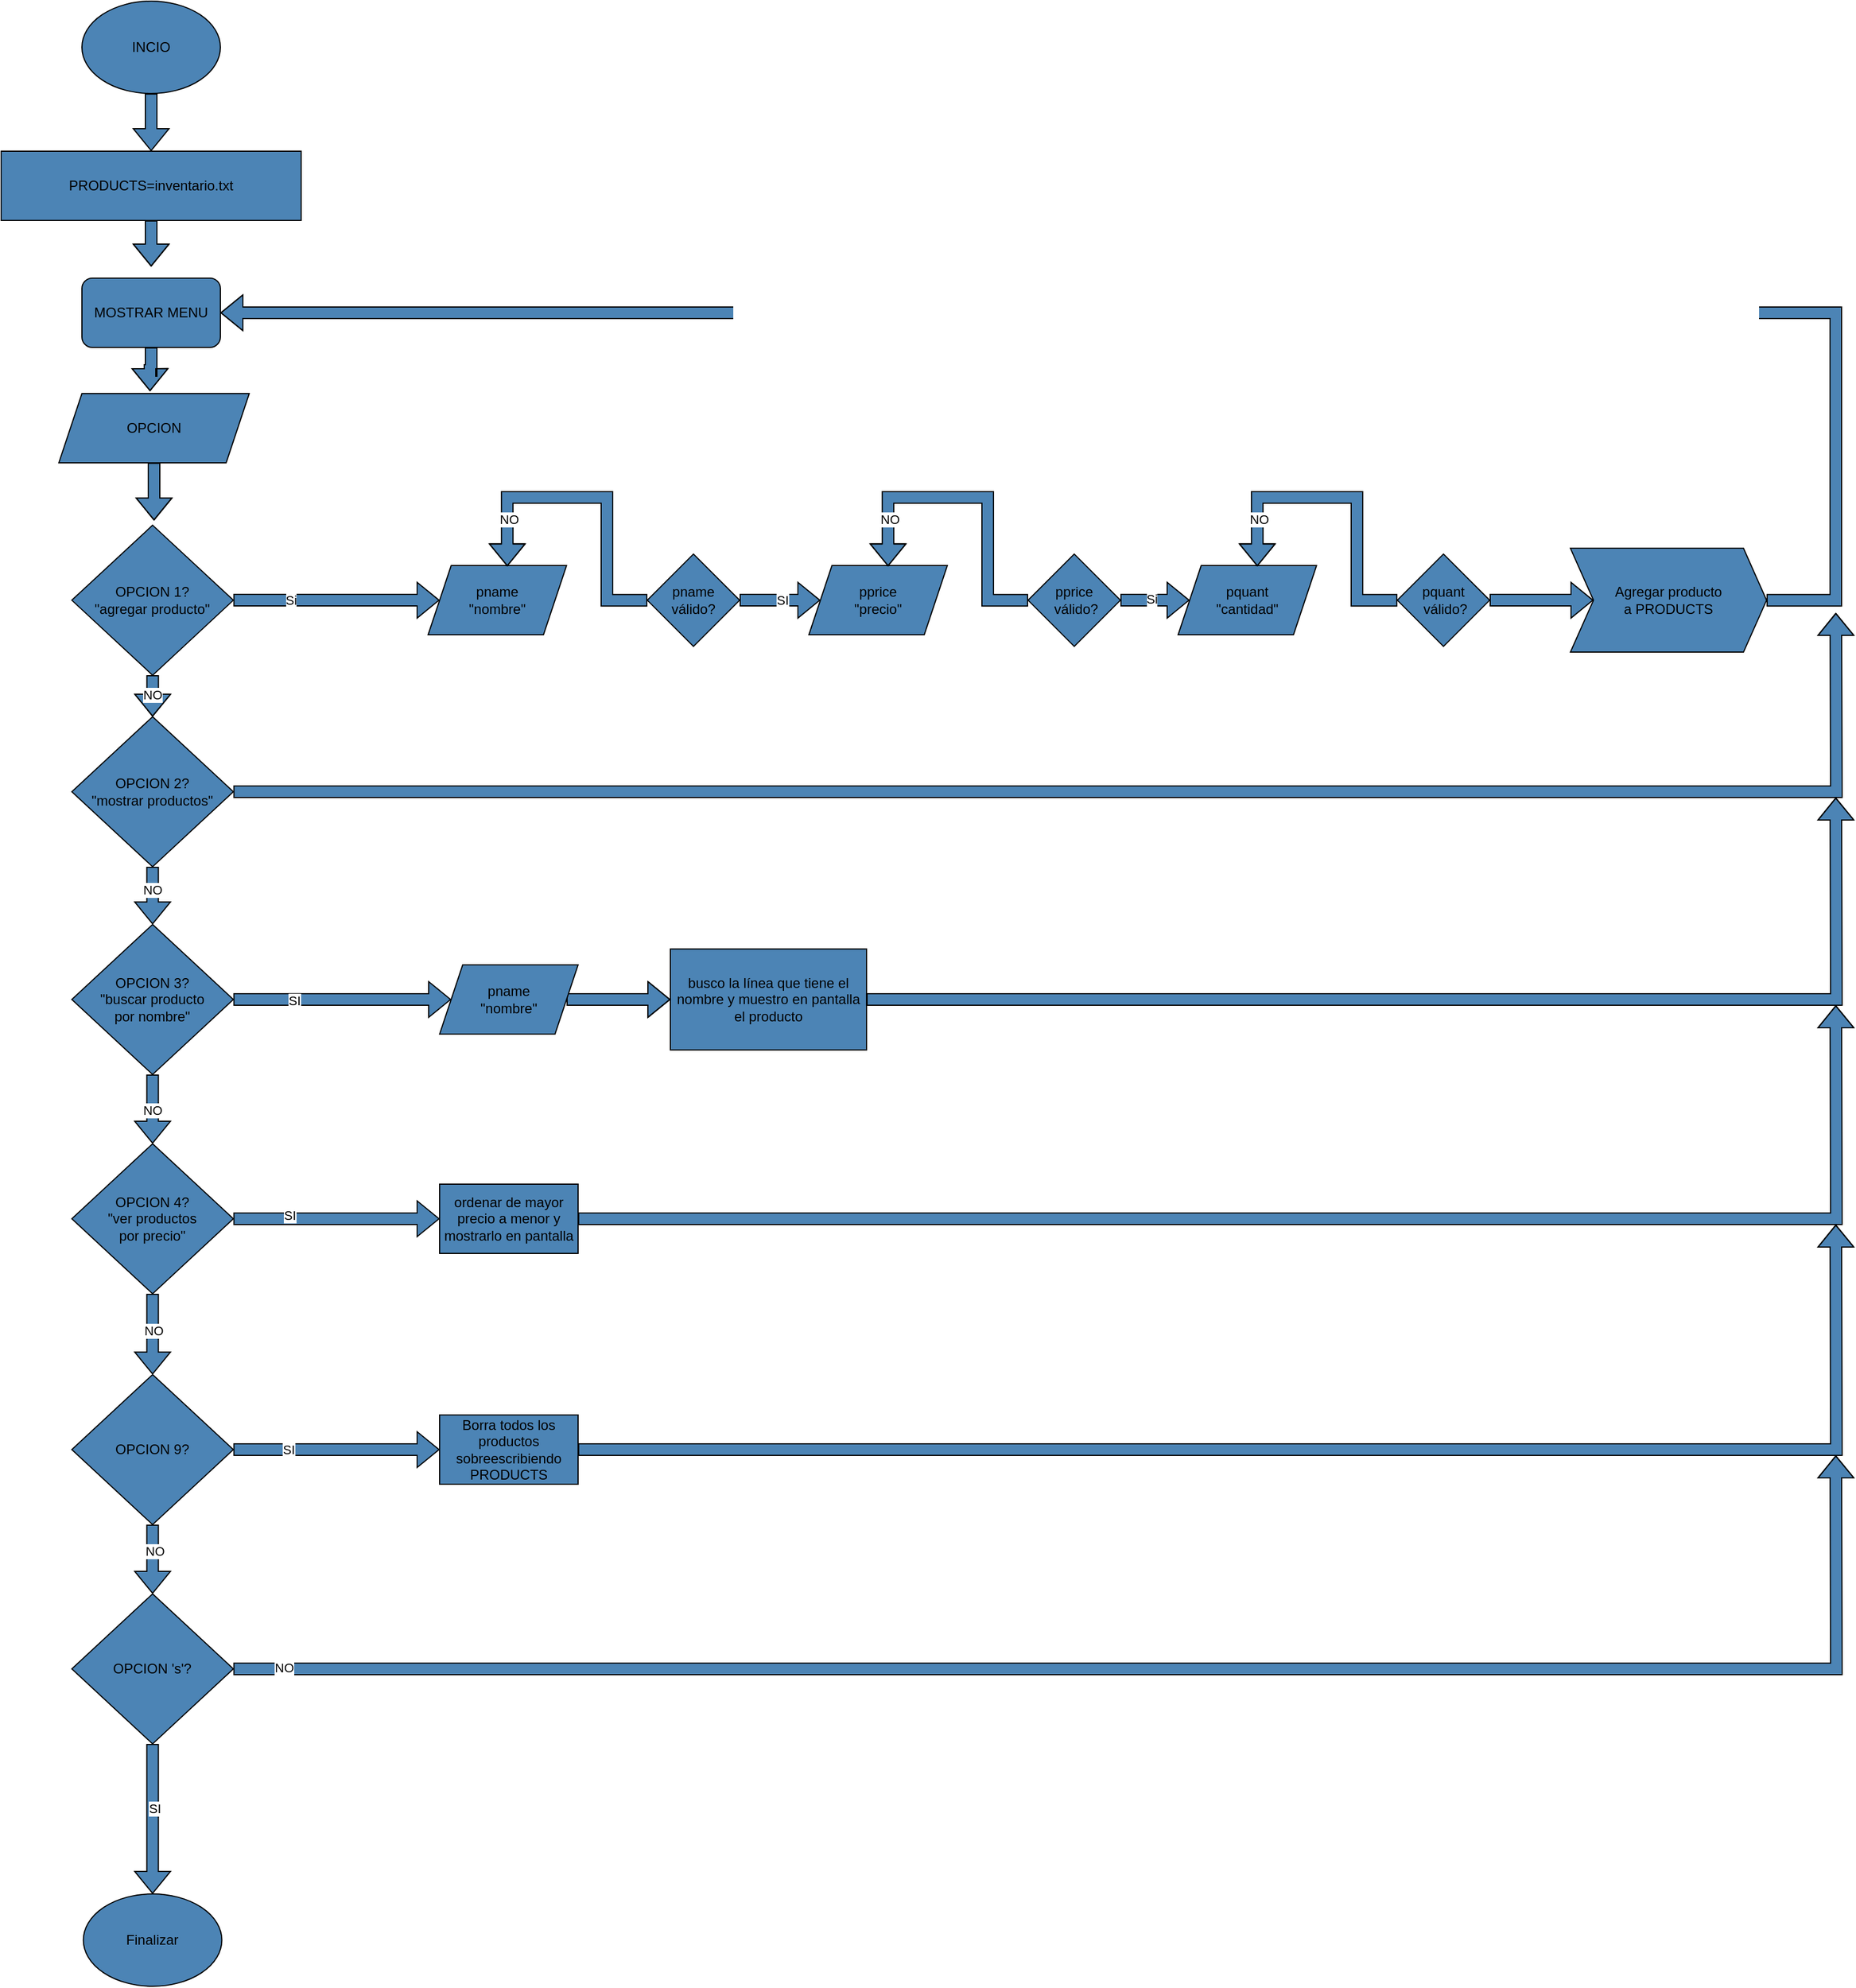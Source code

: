 <mxfile version="24.7.14">
  <diagram name="Página-1" id="HWcggl-pUZ7EsL2peBfC">
    <mxGraphModel dx="4200" dy="2436" grid="1" gridSize="10" guides="1" tooltips="1" connect="1" arrows="1" fold="1" page="1" pageScale="1" pageWidth="827" pageHeight="1169" math="0" shadow="0">
      <root>
        <mxCell id="0" />
        <mxCell id="1" parent="0" />
        <mxCell id="cVZkR7yWbbvgz_Vv2wZ--47" style="edgeStyle=orthogonalEdgeStyle;rounded=0;orthogonalLoop=1;jettySize=auto;html=1;entryX=0.5;entryY=0;entryDx=0;entryDy=0;shape=flexArrow;fillColor=#4C84B5;strokeColor=#000000;" edge="1" parent="1" source="cVZkR7yWbbvgz_Vv2wZ--1" target="cVZkR7yWbbvgz_Vv2wZ--2">
          <mxGeometry relative="1" as="geometry" />
        </mxCell>
        <mxCell id="cVZkR7yWbbvgz_Vv2wZ--1" value="INCIO" style="ellipse;whiteSpace=wrap;html=1;fillColor=#4C84B5;strokeColor=#000000;" vertex="1" parent="1">
          <mxGeometry x="610" y="280" width="120" height="80" as="geometry" />
        </mxCell>
        <mxCell id="cVZkR7yWbbvgz_Vv2wZ--48" style="edgeStyle=orthogonalEdgeStyle;rounded=0;orthogonalLoop=1;jettySize=auto;html=1;shape=flexArrow;fillColor=#4C84B5;strokeColor=#000000;" edge="1" parent="1" source="cVZkR7yWbbvgz_Vv2wZ--2">
          <mxGeometry relative="1" as="geometry">
            <mxPoint x="670" y="510" as="targetPoint" />
          </mxGeometry>
        </mxCell>
        <mxCell id="cVZkR7yWbbvgz_Vv2wZ--2" value="PRODUCTS=inventario.txt" style="rounded=0;whiteSpace=wrap;html=1;fillColor=#4C84B5;strokeColor=#000000;" vertex="1" parent="1">
          <mxGeometry x="540" y="410" width="260" height="60" as="geometry" />
        </mxCell>
        <mxCell id="cVZkR7yWbbvgz_Vv2wZ--4" value="MOSTRAR MENU" style="rounded=1;whiteSpace=wrap;html=1;fillColor=#4C84B5;strokeColor=#000000;" vertex="1" parent="1">
          <mxGeometry x="610" y="520" width="120" height="60" as="geometry" />
        </mxCell>
        <mxCell id="cVZkR7yWbbvgz_Vv2wZ--66" style="edgeStyle=orthogonalEdgeStyle;rounded=0;orthogonalLoop=1;jettySize=auto;html=1;shape=flexArrow;fillColor=#4C84B5;strokeColor=#000000;" edge="1" parent="1" source="cVZkR7yWbbvgz_Vv2wZ--5">
          <mxGeometry relative="1" as="geometry">
            <mxPoint x="672.5" y="730" as="targetPoint" />
          </mxGeometry>
        </mxCell>
        <mxCell id="cVZkR7yWbbvgz_Vv2wZ--5" value="OPCION" style="shape=parallelogram;perimeter=parallelogramPerimeter;whiteSpace=wrap;html=1;fixedSize=1;fillColor=#4C84B5;strokeColor=#000000;" vertex="1" parent="1">
          <mxGeometry x="590" y="620" width="165" height="60" as="geometry" />
        </mxCell>
        <mxCell id="cVZkR7yWbbvgz_Vv2wZ--46" style="edgeStyle=orthogonalEdgeStyle;rounded=0;orthogonalLoop=1;jettySize=auto;html=1;entryX=0;entryY=0.5;entryDx=0;entryDy=0;shape=flexArrow;fillColor=#4C84B5;strokeColor=#000000;" edge="1" parent="1" source="cVZkR7yWbbvgz_Vv2wZ--6" target="cVZkR7yWbbvgz_Vv2wZ--14">
          <mxGeometry relative="1" as="geometry" />
        </mxCell>
        <mxCell id="cVZkR7yWbbvgz_Vv2wZ--67" value="Si" style="edgeLabel;html=1;align=center;verticalAlign=middle;resizable=0;points=[];fillColor=#4C84B5;strokeColor=#000000;" vertex="1" connectable="0" parent="cVZkR7yWbbvgz_Vv2wZ--46">
          <mxGeometry x="-0.53" y="-1" relative="1" as="geometry">
            <mxPoint x="7" y="-1" as="offset" />
          </mxGeometry>
        </mxCell>
        <mxCell id="cVZkR7yWbbvgz_Vv2wZ--68" style="edgeStyle=orthogonalEdgeStyle;rounded=0;orthogonalLoop=1;jettySize=auto;html=1;entryX=0.5;entryY=0;entryDx=0;entryDy=0;shape=flexArrow;fillColor=#4C84B5;strokeColor=#000000;" edge="1" parent="1" source="cVZkR7yWbbvgz_Vv2wZ--6" target="cVZkR7yWbbvgz_Vv2wZ--7">
          <mxGeometry relative="1" as="geometry" />
        </mxCell>
        <mxCell id="cVZkR7yWbbvgz_Vv2wZ--70" value="NO" style="edgeLabel;html=1;align=center;verticalAlign=middle;resizable=0;points=[];fillColor=#4C84B5;strokeColor=#000000;" vertex="1" connectable="0" parent="cVZkR7yWbbvgz_Vv2wZ--68">
          <mxGeometry x="-0.717" y="-1" relative="1" as="geometry">
            <mxPoint y="10" as="offset" />
          </mxGeometry>
        </mxCell>
        <mxCell id="cVZkR7yWbbvgz_Vv2wZ--6" value="OPCION 1?&lt;br&gt;&quot;agregar producto&quot;" style="rhombus;whiteSpace=wrap;html=1;fillColor=#4C84B5;strokeColor=#000000;" vertex="1" parent="1">
          <mxGeometry x="601.25" y="734.06" width="140" height="130" as="geometry" />
        </mxCell>
        <mxCell id="cVZkR7yWbbvgz_Vv2wZ--71" style="edgeStyle=orthogonalEdgeStyle;rounded=0;orthogonalLoop=1;jettySize=auto;html=1;entryX=0.5;entryY=0;entryDx=0;entryDy=0;shape=flexArrow;fillColor=#4C84B5;strokeColor=#000000;" edge="1" parent="1" source="cVZkR7yWbbvgz_Vv2wZ--7" target="cVZkR7yWbbvgz_Vv2wZ--8">
          <mxGeometry relative="1" as="geometry" />
        </mxCell>
        <mxCell id="cVZkR7yWbbvgz_Vv2wZ--72" value="NO" style="edgeLabel;html=1;align=center;verticalAlign=middle;resizable=0;points=[];fillColor=#4C84B5;strokeColor=#000000;" vertex="1" connectable="0" parent="cVZkR7yWbbvgz_Vv2wZ--71">
          <mxGeometry x="-0.476" y="-2" relative="1" as="geometry">
            <mxPoint x="1" y="7" as="offset" />
          </mxGeometry>
        </mxCell>
        <mxCell id="cVZkR7yWbbvgz_Vv2wZ--82" style="edgeStyle=orthogonalEdgeStyle;rounded=0;orthogonalLoop=1;jettySize=auto;html=1;shape=flexArrow;fillColor=#4C84B5;strokeColor=#000000;" edge="1" parent="1" source="cVZkR7yWbbvgz_Vv2wZ--7">
          <mxGeometry relative="1" as="geometry">
            <mxPoint x="2130" y="810" as="targetPoint" />
          </mxGeometry>
        </mxCell>
        <mxCell id="cVZkR7yWbbvgz_Vv2wZ--7" value="OPCION 2?&lt;br&gt;&quot;mostrar productos&quot;" style="rhombus;whiteSpace=wrap;html=1;fillColor=#4C84B5;strokeColor=#000000;" vertex="1" parent="1">
          <mxGeometry x="601.25" y="900" width="140" height="130" as="geometry" />
        </mxCell>
        <mxCell id="cVZkR7yWbbvgz_Vv2wZ--58" style="edgeStyle=orthogonalEdgeStyle;rounded=0;orthogonalLoop=1;jettySize=auto;html=1;entryX=0;entryY=0.5;entryDx=0;entryDy=0;shape=flexArrow;fillColor=#4C84B5;strokeColor=#000000;" edge="1" parent="1" source="cVZkR7yWbbvgz_Vv2wZ--8" target="cVZkR7yWbbvgz_Vv2wZ--57">
          <mxGeometry relative="1" as="geometry" />
        </mxCell>
        <mxCell id="cVZkR7yWbbvgz_Vv2wZ--73" value="SI" style="edgeLabel;html=1;align=center;verticalAlign=middle;resizable=0;points=[];fillColor=#4C84B5;strokeColor=#000000;" vertex="1" connectable="0" parent="cVZkR7yWbbvgz_Vv2wZ--58">
          <mxGeometry x="-0.448" y="-1" relative="1" as="geometry">
            <mxPoint as="offset" />
          </mxGeometry>
        </mxCell>
        <mxCell id="cVZkR7yWbbvgz_Vv2wZ--74" style="edgeStyle=orthogonalEdgeStyle;rounded=0;orthogonalLoop=1;jettySize=auto;html=1;entryX=0.5;entryY=0;entryDx=0;entryDy=0;shape=flexArrow;fillColor=#4C84B5;strokeColor=#000000;" edge="1" parent="1" source="cVZkR7yWbbvgz_Vv2wZ--8" target="cVZkR7yWbbvgz_Vv2wZ--9">
          <mxGeometry relative="1" as="geometry" />
        </mxCell>
        <mxCell id="cVZkR7yWbbvgz_Vv2wZ--75" value="NO" style="edgeLabel;html=1;align=center;verticalAlign=middle;resizable=0;points=[];fillColor=#4C84B5;strokeColor=#000000;" vertex="1" connectable="0" parent="cVZkR7yWbbvgz_Vv2wZ--74">
          <mxGeometry x="-0.841" y="-1" relative="1" as="geometry">
            <mxPoint y="26" as="offset" />
          </mxGeometry>
        </mxCell>
        <mxCell id="cVZkR7yWbbvgz_Vv2wZ--8" value="OPCION 3?&lt;br&gt;&quot;buscar producto&lt;br&gt;por nombre&quot;" style="rhombus;whiteSpace=wrap;html=1;fillColor=#4C84B5;strokeColor=#000000;" vertex="1" parent="1">
          <mxGeometry x="601.25" y="1080" width="140" height="130" as="geometry" />
        </mxCell>
        <mxCell id="cVZkR7yWbbvgz_Vv2wZ--77" value="" style="edgeStyle=orthogonalEdgeStyle;rounded=0;orthogonalLoop=1;jettySize=auto;html=1;shape=flexArrow;fillColor=#4C84B5;strokeColor=#000000;" edge="1" parent="1" source="cVZkR7yWbbvgz_Vv2wZ--9" target="cVZkR7yWbbvgz_Vv2wZ--76">
          <mxGeometry relative="1" as="geometry" />
        </mxCell>
        <mxCell id="cVZkR7yWbbvgz_Vv2wZ--78" value="SI" style="edgeLabel;html=1;align=center;verticalAlign=middle;resizable=0;points=[];fillColor=#4C84B5;strokeColor=#000000;" vertex="1" connectable="0" parent="cVZkR7yWbbvgz_Vv2wZ--77">
          <mxGeometry x="-0.461" y="3" relative="1" as="geometry">
            <mxPoint as="offset" />
          </mxGeometry>
        </mxCell>
        <mxCell id="cVZkR7yWbbvgz_Vv2wZ--84" style="edgeStyle=orthogonalEdgeStyle;rounded=0;orthogonalLoop=1;jettySize=auto;html=1;entryX=0.5;entryY=0;entryDx=0;entryDy=0;shape=flexArrow;fillColor=#4C84B5;strokeColor=#000000;" edge="1" parent="1" source="cVZkR7yWbbvgz_Vv2wZ--9" target="cVZkR7yWbbvgz_Vv2wZ--10">
          <mxGeometry relative="1" as="geometry" />
        </mxCell>
        <mxCell id="cVZkR7yWbbvgz_Vv2wZ--85" value="NO" style="edgeLabel;html=1;align=center;verticalAlign=middle;resizable=0;points=[];fillColor=#4C84B5;strokeColor=#000000;" vertex="1" connectable="0" parent="cVZkR7yWbbvgz_Vv2wZ--84">
          <mxGeometry x="-0.099" relative="1" as="geometry">
            <mxPoint as="offset" />
          </mxGeometry>
        </mxCell>
        <mxCell id="cVZkR7yWbbvgz_Vv2wZ--9" value="OPCION 4?&lt;br&gt;&quot;ver productos&lt;br&gt;por precio&quot;" style="rhombus;whiteSpace=wrap;html=1;fillColor=#4C84B5;strokeColor=#000000;" vertex="1" parent="1">
          <mxGeometry x="601.25" y="1270" width="140" height="130" as="geometry" />
        </mxCell>
        <mxCell id="cVZkR7yWbbvgz_Vv2wZ--87" value="" style="edgeStyle=orthogonalEdgeStyle;rounded=0;orthogonalLoop=1;jettySize=auto;html=1;shape=flexArrow;fillColor=#4C84B5;strokeColor=#000000;" edge="1" parent="1" source="cVZkR7yWbbvgz_Vv2wZ--10" target="cVZkR7yWbbvgz_Vv2wZ--86">
          <mxGeometry relative="1" as="geometry" />
        </mxCell>
        <mxCell id="cVZkR7yWbbvgz_Vv2wZ--88" value="SI" style="edgeLabel;html=1;align=center;verticalAlign=middle;resizable=0;points=[];fillColor=#4C84B5;strokeColor=#000000;" vertex="1" connectable="0" parent="cVZkR7yWbbvgz_Vv2wZ--87">
          <mxGeometry x="-0.473" relative="1" as="geometry">
            <mxPoint as="offset" />
          </mxGeometry>
        </mxCell>
        <mxCell id="cVZkR7yWbbvgz_Vv2wZ--90" style="edgeStyle=orthogonalEdgeStyle;rounded=0;orthogonalLoop=1;jettySize=auto;html=1;entryX=0.5;entryY=0;entryDx=0;entryDy=0;shape=flexArrow;fillColor=#4C84B5;strokeColor=#000000;" edge="1" parent="1" source="cVZkR7yWbbvgz_Vv2wZ--10" target="cVZkR7yWbbvgz_Vv2wZ--11">
          <mxGeometry relative="1" as="geometry" />
        </mxCell>
        <mxCell id="cVZkR7yWbbvgz_Vv2wZ--96" value="NO" style="edgeLabel;html=1;align=center;verticalAlign=middle;resizable=0;points=[];fillColor=#4C84B5;strokeColor=#000000;" vertex="1" connectable="0" parent="cVZkR7yWbbvgz_Vv2wZ--90">
          <mxGeometry x="-0.252" y="1" relative="1" as="geometry">
            <mxPoint as="offset" />
          </mxGeometry>
        </mxCell>
        <mxCell id="cVZkR7yWbbvgz_Vv2wZ--10" value="OPCION 9?" style="rhombus;whiteSpace=wrap;html=1;fillColor=#4C84B5;strokeColor=#000000;" vertex="1" parent="1">
          <mxGeometry x="601.25" y="1470" width="140" height="130" as="geometry" />
        </mxCell>
        <mxCell id="cVZkR7yWbbvgz_Vv2wZ--91" style="edgeStyle=orthogonalEdgeStyle;rounded=0;orthogonalLoop=1;jettySize=auto;html=1;shape=flexArrow;fillColor=#4C84B5;strokeColor=#000000;" edge="1" parent="1" source="cVZkR7yWbbvgz_Vv2wZ--11">
          <mxGeometry relative="1" as="geometry">
            <mxPoint x="2130" y="1540.0" as="targetPoint" />
          </mxGeometry>
        </mxCell>
        <mxCell id="cVZkR7yWbbvgz_Vv2wZ--95" value="NO" style="edgeLabel;html=1;align=center;verticalAlign=middle;resizable=0;points=[];fillColor=#4C84B5;strokeColor=#000000;" vertex="1" connectable="0" parent="cVZkR7yWbbvgz_Vv2wZ--91">
          <mxGeometry x="-0.945" y="1" relative="1" as="geometry">
            <mxPoint as="offset" />
          </mxGeometry>
        </mxCell>
        <mxCell id="cVZkR7yWbbvgz_Vv2wZ--94" style="edgeStyle=orthogonalEdgeStyle;rounded=0;orthogonalLoop=1;jettySize=auto;html=1;entryX=0.5;entryY=0;entryDx=0;entryDy=0;shape=flexArrow;fillColor=#4C84B5;strokeColor=#000000;" edge="1" parent="1" source="cVZkR7yWbbvgz_Vv2wZ--11" target="cVZkR7yWbbvgz_Vv2wZ--93">
          <mxGeometry relative="1" as="geometry" />
        </mxCell>
        <mxCell id="cVZkR7yWbbvgz_Vv2wZ--97" value="SI" style="edgeLabel;html=1;align=center;verticalAlign=middle;resizable=0;points=[];fillColor=#4C84B5;strokeColor=#000000;" vertex="1" connectable="0" parent="cVZkR7yWbbvgz_Vv2wZ--94">
          <mxGeometry x="-0.149" y="1" relative="1" as="geometry">
            <mxPoint as="offset" />
          </mxGeometry>
        </mxCell>
        <mxCell id="cVZkR7yWbbvgz_Vv2wZ--11" value="OPCION &#39;s&#39;?" style="rhombus;whiteSpace=wrap;html=1;fillColor=#4C84B5;strokeColor=#000000;" vertex="1" parent="1">
          <mxGeometry x="601.25" y="1660" width="140" height="130" as="geometry" />
        </mxCell>
        <mxCell id="cVZkR7yWbbvgz_Vv2wZ--14" value="pname&lt;br&gt;&quot;nombre&quot;" style="shape=parallelogram;perimeter=parallelogramPerimeter;whiteSpace=wrap;html=1;fixedSize=1;fillColor=#4C84B5;strokeColor=#000000;" vertex="1" parent="1">
          <mxGeometry x="910" y="769.06" width="120" height="60" as="geometry" />
        </mxCell>
        <mxCell id="cVZkR7yWbbvgz_Vv2wZ--18" style="edgeStyle=orthogonalEdgeStyle;rounded=0;orthogonalLoop=1;jettySize=auto;html=1;entryX=0.572;entryY=0.011;entryDx=0;entryDy=0;entryPerimeter=0;shape=flexArrow;fillColor=#4C84B5;strokeColor=#000000;" edge="1" parent="1" source="cVZkR7yWbbvgz_Vv2wZ--16" target="cVZkR7yWbbvgz_Vv2wZ--14">
          <mxGeometry relative="1" as="geometry">
            <mxPoint x="1140" y="684.06" as="targetPoint" />
            <Array as="points">
              <mxPoint x="1065" y="799" />
              <mxPoint x="1065" y="710" />
              <mxPoint x="979" y="710" />
            </Array>
          </mxGeometry>
        </mxCell>
        <mxCell id="cVZkR7yWbbvgz_Vv2wZ--19" value="NO" style="edgeLabel;html=1;align=center;verticalAlign=middle;resizable=0;points=[];fillColor=#4C84B5;strokeColor=#000000;" vertex="1" connectable="0" parent="cVZkR7yWbbvgz_Vv2wZ--18">
          <mxGeometry x="0.698" y="1" relative="1" as="geometry">
            <mxPoint as="offset" />
          </mxGeometry>
        </mxCell>
        <mxCell id="cVZkR7yWbbvgz_Vv2wZ--39" style="edgeStyle=orthogonalEdgeStyle;rounded=0;orthogonalLoop=1;jettySize=auto;html=1;shape=flexArrow;fillColor=#4C84B5;strokeColor=#000000;" edge="1" parent="1" source="cVZkR7yWbbvgz_Vv2wZ--16" target="cVZkR7yWbbvgz_Vv2wZ--31">
          <mxGeometry relative="1" as="geometry" />
        </mxCell>
        <mxCell id="cVZkR7yWbbvgz_Vv2wZ--42" value="SI" style="edgeLabel;html=1;align=center;verticalAlign=middle;resizable=0;points=[];fillColor=#4C84B5;strokeColor=#000000;" vertex="1" connectable="0" parent="cVZkR7yWbbvgz_Vv2wZ--39">
          <mxGeometry x="0.057" relative="1" as="geometry">
            <mxPoint as="offset" />
          </mxGeometry>
        </mxCell>
        <mxCell id="cVZkR7yWbbvgz_Vv2wZ--16" value="pname válido?" style="rhombus;whiteSpace=wrap;html=1;fillColor=#4C84B5;strokeColor=#000000;" vertex="1" parent="1">
          <mxGeometry x="1100" y="759.06" width="80" height="80" as="geometry" />
        </mxCell>
        <mxCell id="cVZkR7yWbbvgz_Vv2wZ--31" value="pprice&lt;br&gt;&quot;precio&quot;" style="shape=parallelogram;perimeter=parallelogramPerimeter;whiteSpace=wrap;html=1;fixedSize=1;fillColor=#4C84B5;strokeColor=#000000;" vertex="1" parent="1">
          <mxGeometry x="1240" y="769.06" width="120" height="60" as="geometry" />
        </mxCell>
        <mxCell id="cVZkR7yWbbvgz_Vv2wZ--32" style="edgeStyle=orthogonalEdgeStyle;rounded=0;orthogonalLoop=1;jettySize=auto;html=1;entryX=0.572;entryY=0.011;entryDx=0;entryDy=0;entryPerimeter=0;shape=flexArrow;fillColor=#4C84B5;strokeColor=#000000;" edge="1" source="cVZkR7yWbbvgz_Vv2wZ--34" target="cVZkR7yWbbvgz_Vv2wZ--31" parent="1">
          <mxGeometry relative="1" as="geometry">
            <mxPoint x="1470" y="684.06" as="targetPoint" />
            <Array as="points">
              <mxPoint x="1395" y="799" />
              <mxPoint x="1395" y="710" />
              <mxPoint x="1309" y="710" />
            </Array>
          </mxGeometry>
        </mxCell>
        <mxCell id="cVZkR7yWbbvgz_Vv2wZ--33" value="NO" style="edgeLabel;html=1;align=center;verticalAlign=middle;resizable=0;points=[];fillColor=#4C84B5;strokeColor=#000000;" vertex="1" connectable="0" parent="cVZkR7yWbbvgz_Vv2wZ--32">
          <mxGeometry x="0.698" y="1" relative="1" as="geometry">
            <mxPoint as="offset" />
          </mxGeometry>
        </mxCell>
        <mxCell id="cVZkR7yWbbvgz_Vv2wZ--41" style="edgeStyle=orthogonalEdgeStyle;rounded=0;orthogonalLoop=1;jettySize=auto;html=1;shape=flexArrow;fillColor=#4C84B5;strokeColor=#000000;" edge="1" parent="1" source="cVZkR7yWbbvgz_Vv2wZ--34" target="cVZkR7yWbbvgz_Vv2wZ--35">
          <mxGeometry relative="1" as="geometry" />
        </mxCell>
        <mxCell id="cVZkR7yWbbvgz_Vv2wZ--43" value="Si" style="edgeLabel;html=1;align=center;verticalAlign=middle;resizable=0;points=[];fillColor=#4C84B5;strokeColor=#000000;" vertex="1" connectable="0" parent="cVZkR7yWbbvgz_Vv2wZ--41">
          <mxGeometry x="-0.1" y="1" relative="1" as="geometry">
            <mxPoint as="offset" />
          </mxGeometry>
        </mxCell>
        <mxCell id="cVZkR7yWbbvgz_Vv2wZ--34" value="pprice&lt;br&gt;&amp;nbsp;válido?" style="rhombus;whiteSpace=wrap;html=1;fillColor=#4C84B5;strokeColor=#000000;" vertex="1" parent="1">
          <mxGeometry x="1430" y="759.06" width="80" height="80" as="geometry" />
        </mxCell>
        <mxCell id="cVZkR7yWbbvgz_Vv2wZ--35" value="pquant&lt;br&gt;&quot;cantidad&quot;" style="shape=parallelogram;perimeter=parallelogramPerimeter;whiteSpace=wrap;html=1;fixedSize=1;fillColor=#4C84B5;strokeColor=#000000;" vertex="1" parent="1">
          <mxGeometry x="1560" y="769.06" width="120" height="60" as="geometry" />
        </mxCell>
        <mxCell id="cVZkR7yWbbvgz_Vv2wZ--36" style="edgeStyle=orthogonalEdgeStyle;rounded=0;orthogonalLoop=1;jettySize=auto;html=1;entryX=0.572;entryY=0.011;entryDx=0;entryDy=0;entryPerimeter=0;shape=flexArrow;fillColor=#4C84B5;strokeColor=#000000;" edge="1" source="cVZkR7yWbbvgz_Vv2wZ--38" target="cVZkR7yWbbvgz_Vv2wZ--35" parent="1">
          <mxGeometry relative="1" as="geometry">
            <mxPoint x="1790" y="684.06" as="targetPoint" />
            <Array as="points">
              <mxPoint x="1715" y="799" />
              <mxPoint x="1715" y="710" />
              <mxPoint x="1629" y="710" />
            </Array>
          </mxGeometry>
        </mxCell>
        <mxCell id="cVZkR7yWbbvgz_Vv2wZ--37" value="NO" style="edgeLabel;html=1;align=center;verticalAlign=middle;resizable=0;points=[];fillColor=#4C84B5;strokeColor=#000000;" vertex="1" connectable="0" parent="cVZkR7yWbbvgz_Vv2wZ--36">
          <mxGeometry x="0.698" y="1" relative="1" as="geometry">
            <mxPoint as="offset" />
          </mxGeometry>
        </mxCell>
        <mxCell id="cVZkR7yWbbvgz_Vv2wZ--52" style="edgeStyle=orthogonalEdgeStyle;rounded=0;orthogonalLoop=1;jettySize=auto;html=1;shape=flexArrow;fillColor=#4C84B5;strokeColor=#000000;" edge="1" parent="1" source="cVZkR7yWbbvgz_Vv2wZ--38" target="cVZkR7yWbbvgz_Vv2wZ--44">
          <mxGeometry relative="1" as="geometry" />
        </mxCell>
        <mxCell id="cVZkR7yWbbvgz_Vv2wZ--38" value="pquant&lt;br&gt;&amp;nbsp;válido?" style="rhombus;whiteSpace=wrap;html=1;fillColor=#4C84B5;strokeColor=#000000;" vertex="1" parent="1">
          <mxGeometry x="1750" y="759.06" width="80" height="80" as="geometry" />
        </mxCell>
        <mxCell id="cVZkR7yWbbvgz_Vv2wZ--98" style="edgeStyle=orthogonalEdgeStyle;rounded=0;orthogonalLoop=1;jettySize=auto;html=1;entryX=1;entryY=0.5;entryDx=0;entryDy=0;shape=flexArrow;fillColor=#4C84B5;strokeColor=#000000;" edge="1" parent="1" source="cVZkR7yWbbvgz_Vv2wZ--44" target="cVZkR7yWbbvgz_Vv2wZ--4">
          <mxGeometry relative="1" as="geometry">
            <Array as="points">
              <mxPoint x="2130" y="799" />
              <mxPoint x="2130" y="550" />
            </Array>
          </mxGeometry>
        </mxCell>
        <mxCell id="cVZkR7yWbbvgz_Vv2wZ--44" value="Agregar producto&lt;br&gt;a PRODUCTS" style="shape=step;perimeter=stepPerimeter;whiteSpace=wrap;html=1;fixedSize=1;fillColor=#4C84B5;strokeColor=#000000;" vertex="1" parent="1">
          <mxGeometry x="1900" y="754.06" width="170" height="90" as="geometry" />
        </mxCell>
        <mxCell id="cVZkR7yWbbvgz_Vv2wZ--50" style="edgeStyle=orthogonalEdgeStyle;rounded=0;orthogonalLoop=1;jettySize=auto;html=1;entryX=0.479;entryY=-0.034;entryDx=0;entryDy=0;entryPerimeter=0;shape=flexArrow;fillColor=#4C84B5;strokeColor=#000000;" edge="1" parent="1" source="cVZkR7yWbbvgz_Vv2wZ--4" target="cVZkR7yWbbvgz_Vv2wZ--5">
          <mxGeometry relative="1" as="geometry" />
        </mxCell>
        <mxCell id="cVZkR7yWbbvgz_Vv2wZ--60" value="" style="edgeStyle=orthogonalEdgeStyle;rounded=0;orthogonalLoop=1;jettySize=auto;html=1;shape=flexArrow;fillColor=#4C84B5;strokeColor=#000000;" edge="1" parent="1" source="cVZkR7yWbbvgz_Vv2wZ--57" target="cVZkR7yWbbvgz_Vv2wZ--59">
          <mxGeometry relative="1" as="geometry" />
        </mxCell>
        <mxCell id="cVZkR7yWbbvgz_Vv2wZ--57" value="pname&lt;br&gt;&quot;nombre&quot;" style="shape=parallelogram;perimeter=parallelogramPerimeter;whiteSpace=wrap;html=1;fixedSize=1;fillColor=#4C84B5;strokeColor=#000000;" vertex="1" parent="1">
          <mxGeometry x="920" y="1115" width="120" height="60" as="geometry" />
        </mxCell>
        <mxCell id="cVZkR7yWbbvgz_Vv2wZ--83" style="edgeStyle=orthogonalEdgeStyle;rounded=0;orthogonalLoop=1;jettySize=auto;html=1;shape=flexArrow;fillColor=#4C84B5;strokeColor=#000000;" edge="1" parent="1" source="cVZkR7yWbbvgz_Vv2wZ--59">
          <mxGeometry relative="1" as="geometry">
            <mxPoint x="2130" y="970" as="targetPoint" />
          </mxGeometry>
        </mxCell>
        <mxCell id="cVZkR7yWbbvgz_Vv2wZ--59" value="busco la línea que tiene el nombre y muestro en pantalla el producto" style="whiteSpace=wrap;html=1;fillColor=#4C84B5;strokeColor=#000000;" vertex="1" parent="1">
          <mxGeometry x="1120" y="1101.25" width="170" height="87.5" as="geometry" />
        </mxCell>
        <mxCell id="cVZkR7yWbbvgz_Vv2wZ--81" style="edgeStyle=orthogonalEdgeStyle;rounded=0;orthogonalLoop=1;jettySize=auto;html=1;shape=flexArrow;fillColor=#4C84B5;strokeColor=#000000;" edge="1" parent="1" source="cVZkR7yWbbvgz_Vv2wZ--76">
          <mxGeometry relative="1" as="geometry">
            <mxPoint x="2130" y="1150" as="targetPoint" />
          </mxGeometry>
        </mxCell>
        <mxCell id="cVZkR7yWbbvgz_Vv2wZ--76" value="ordenar de mayor precio a menor y mostrarlo en pantalla" style="whiteSpace=wrap;html=1;fillColor=#4C84B5;strokeColor=#000000;" vertex="1" parent="1">
          <mxGeometry x="920" y="1305" width="120" height="60" as="geometry" />
        </mxCell>
        <mxCell id="cVZkR7yWbbvgz_Vv2wZ--89" style="edgeStyle=orthogonalEdgeStyle;rounded=0;orthogonalLoop=1;jettySize=auto;html=1;shape=flexArrow;fillColor=#4C84B5;strokeColor=#000000;" edge="1" parent="1" source="cVZkR7yWbbvgz_Vv2wZ--86">
          <mxGeometry relative="1" as="geometry">
            <mxPoint x="2130" y="1340" as="targetPoint" />
          </mxGeometry>
        </mxCell>
        <mxCell id="cVZkR7yWbbvgz_Vv2wZ--86" value="Borra todos los productos sobreescribiendo PRODUCTS" style="whiteSpace=wrap;html=1;fillColor=#4C84B5;strokeColor=#000000;" vertex="1" parent="1">
          <mxGeometry x="920" y="1505" width="120" height="60" as="geometry" />
        </mxCell>
        <mxCell id="cVZkR7yWbbvgz_Vv2wZ--93" value="Finalizar" style="ellipse;whiteSpace=wrap;html=1;fillColor=#4C84B5;strokeColor=#000000;" vertex="1" parent="1">
          <mxGeometry x="611.25" y="1920" width="120" height="80" as="geometry" />
        </mxCell>
      </root>
    </mxGraphModel>
  </diagram>
</mxfile>
